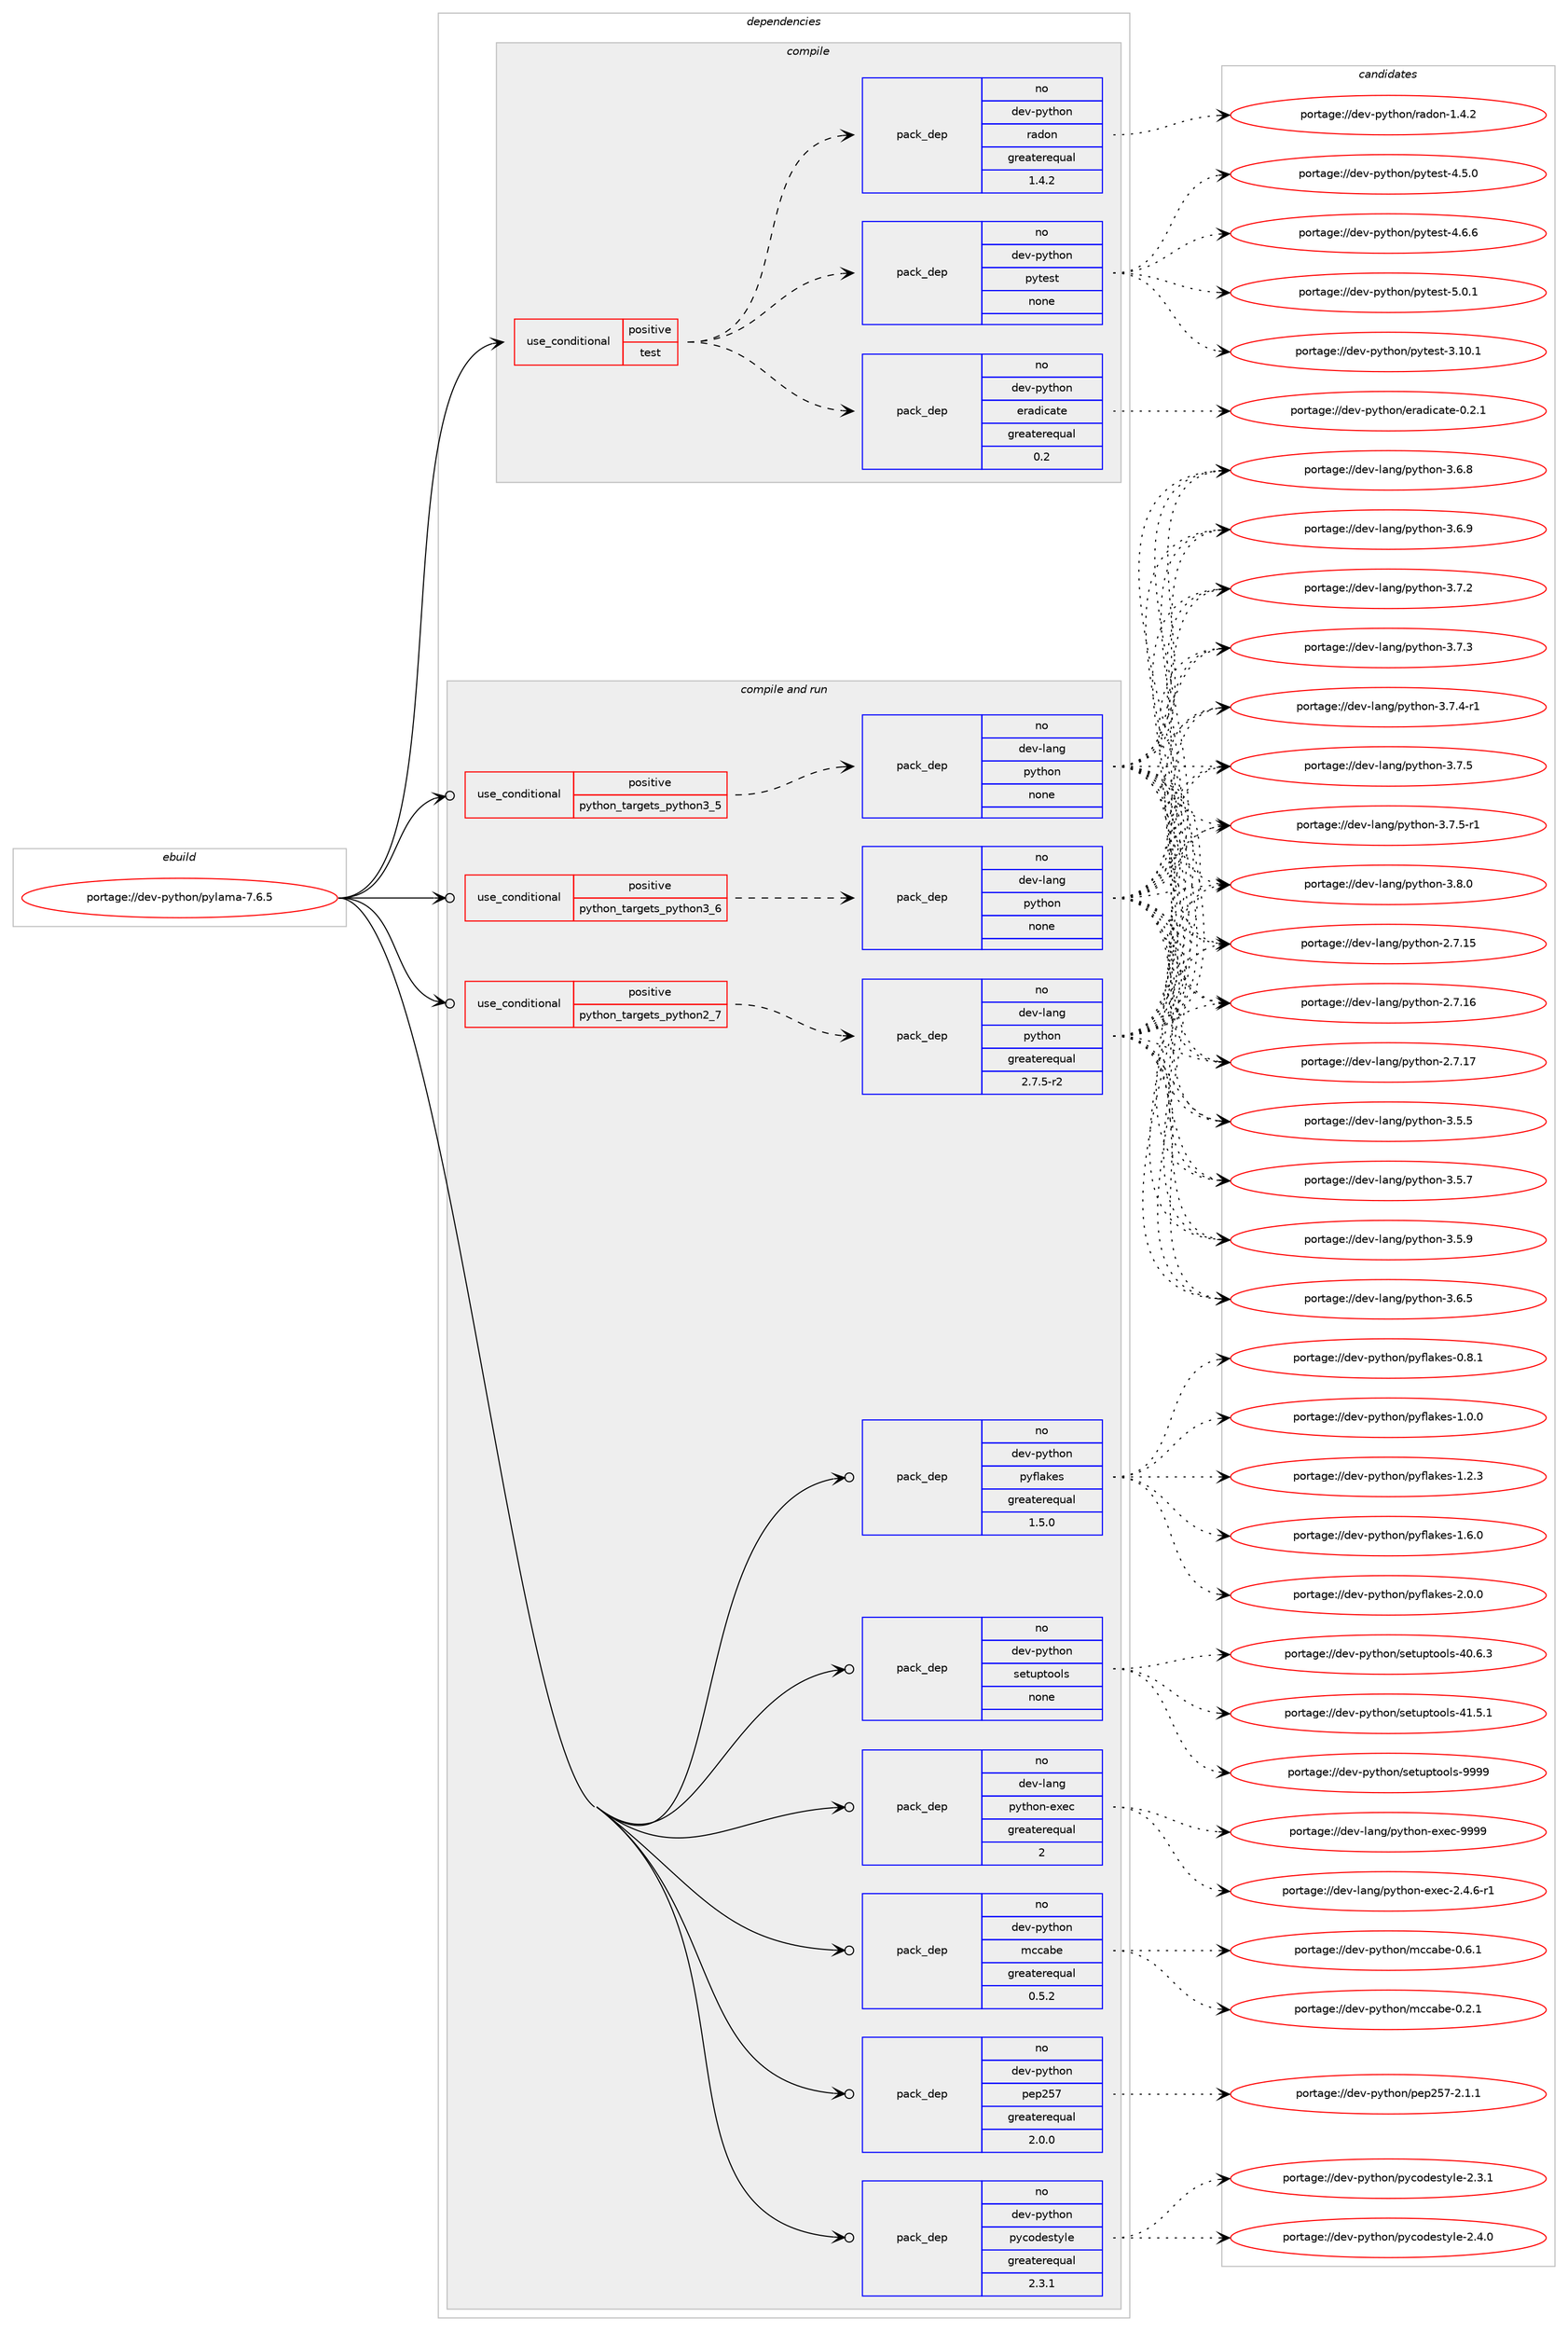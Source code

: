 digraph prolog {

# *************
# Graph options
# *************

newrank=true;
concentrate=true;
compound=true;
graph [rankdir=LR,fontname=Helvetica,fontsize=10,ranksep=1.5];#, ranksep=2.5, nodesep=0.2];
edge  [arrowhead=vee];
node  [fontname=Helvetica,fontsize=10];

# **********
# The ebuild
# **********

subgraph cluster_leftcol {
color=gray;
rank=same;
label=<<i>ebuild</i>>;
id [label="portage://dev-python/pylama-7.6.5", color=red, width=4, href="../dev-python/pylama-7.6.5.svg"];
}

# ****************
# The dependencies
# ****************

subgraph cluster_midcol {
color=gray;
label=<<i>dependencies</i>>;
subgraph cluster_compile {
fillcolor="#eeeeee";
style=filled;
label=<<i>compile</i>>;
subgraph cond35447 {
dependency161666 [label=<<TABLE BORDER="0" CELLBORDER="1" CELLSPACING="0" CELLPADDING="4"><TR><TD ROWSPAN="3" CELLPADDING="10">use_conditional</TD></TR><TR><TD>positive</TD></TR><TR><TD>test</TD></TR></TABLE>>, shape=none, color=red];
subgraph pack122851 {
dependency161667 [label=<<TABLE BORDER="0" CELLBORDER="1" CELLSPACING="0" CELLPADDING="4" WIDTH="220"><TR><TD ROWSPAN="6" CELLPADDING="30">pack_dep</TD></TR><TR><TD WIDTH="110">no</TD></TR><TR><TD>dev-python</TD></TR><TR><TD>eradicate</TD></TR><TR><TD>greaterequal</TD></TR><TR><TD>0.2</TD></TR></TABLE>>, shape=none, color=blue];
}
dependency161666:e -> dependency161667:w [weight=20,style="dashed",arrowhead="vee"];
subgraph pack122852 {
dependency161668 [label=<<TABLE BORDER="0" CELLBORDER="1" CELLSPACING="0" CELLPADDING="4" WIDTH="220"><TR><TD ROWSPAN="6" CELLPADDING="30">pack_dep</TD></TR><TR><TD WIDTH="110">no</TD></TR><TR><TD>dev-python</TD></TR><TR><TD>pytest</TD></TR><TR><TD>none</TD></TR><TR><TD></TD></TR></TABLE>>, shape=none, color=blue];
}
dependency161666:e -> dependency161668:w [weight=20,style="dashed",arrowhead="vee"];
subgraph pack122853 {
dependency161669 [label=<<TABLE BORDER="0" CELLBORDER="1" CELLSPACING="0" CELLPADDING="4" WIDTH="220"><TR><TD ROWSPAN="6" CELLPADDING="30">pack_dep</TD></TR><TR><TD WIDTH="110">no</TD></TR><TR><TD>dev-python</TD></TR><TR><TD>radon</TD></TR><TR><TD>greaterequal</TD></TR><TR><TD>1.4.2</TD></TR></TABLE>>, shape=none, color=blue];
}
dependency161666:e -> dependency161669:w [weight=20,style="dashed",arrowhead="vee"];
}
id:e -> dependency161666:w [weight=20,style="solid",arrowhead="vee"];
}
subgraph cluster_compileandrun {
fillcolor="#eeeeee";
style=filled;
label=<<i>compile and run</i>>;
subgraph cond35448 {
dependency161670 [label=<<TABLE BORDER="0" CELLBORDER="1" CELLSPACING="0" CELLPADDING="4"><TR><TD ROWSPAN="3" CELLPADDING="10">use_conditional</TD></TR><TR><TD>positive</TD></TR><TR><TD>python_targets_python2_7</TD></TR></TABLE>>, shape=none, color=red];
subgraph pack122854 {
dependency161671 [label=<<TABLE BORDER="0" CELLBORDER="1" CELLSPACING="0" CELLPADDING="4" WIDTH="220"><TR><TD ROWSPAN="6" CELLPADDING="30">pack_dep</TD></TR><TR><TD WIDTH="110">no</TD></TR><TR><TD>dev-lang</TD></TR><TR><TD>python</TD></TR><TR><TD>greaterequal</TD></TR><TR><TD>2.7.5-r2</TD></TR></TABLE>>, shape=none, color=blue];
}
dependency161670:e -> dependency161671:w [weight=20,style="dashed",arrowhead="vee"];
}
id:e -> dependency161670:w [weight=20,style="solid",arrowhead="odotvee"];
subgraph cond35449 {
dependency161672 [label=<<TABLE BORDER="0" CELLBORDER="1" CELLSPACING="0" CELLPADDING="4"><TR><TD ROWSPAN="3" CELLPADDING="10">use_conditional</TD></TR><TR><TD>positive</TD></TR><TR><TD>python_targets_python3_5</TD></TR></TABLE>>, shape=none, color=red];
subgraph pack122855 {
dependency161673 [label=<<TABLE BORDER="0" CELLBORDER="1" CELLSPACING="0" CELLPADDING="4" WIDTH="220"><TR><TD ROWSPAN="6" CELLPADDING="30">pack_dep</TD></TR><TR><TD WIDTH="110">no</TD></TR><TR><TD>dev-lang</TD></TR><TR><TD>python</TD></TR><TR><TD>none</TD></TR><TR><TD></TD></TR></TABLE>>, shape=none, color=blue];
}
dependency161672:e -> dependency161673:w [weight=20,style="dashed",arrowhead="vee"];
}
id:e -> dependency161672:w [weight=20,style="solid",arrowhead="odotvee"];
subgraph cond35450 {
dependency161674 [label=<<TABLE BORDER="0" CELLBORDER="1" CELLSPACING="0" CELLPADDING="4"><TR><TD ROWSPAN="3" CELLPADDING="10">use_conditional</TD></TR><TR><TD>positive</TD></TR><TR><TD>python_targets_python3_6</TD></TR></TABLE>>, shape=none, color=red];
subgraph pack122856 {
dependency161675 [label=<<TABLE BORDER="0" CELLBORDER="1" CELLSPACING="0" CELLPADDING="4" WIDTH="220"><TR><TD ROWSPAN="6" CELLPADDING="30">pack_dep</TD></TR><TR><TD WIDTH="110">no</TD></TR><TR><TD>dev-lang</TD></TR><TR><TD>python</TD></TR><TR><TD>none</TD></TR><TR><TD></TD></TR></TABLE>>, shape=none, color=blue];
}
dependency161674:e -> dependency161675:w [weight=20,style="dashed",arrowhead="vee"];
}
id:e -> dependency161674:w [weight=20,style="solid",arrowhead="odotvee"];
subgraph pack122857 {
dependency161676 [label=<<TABLE BORDER="0" CELLBORDER="1" CELLSPACING="0" CELLPADDING="4" WIDTH="220"><TR><TD ROWSPAN="6" CELLPADDING="30">pack_dep</TD></TR><TR><TD WIDTH="110">no</TD></TR><TR><TD>dev-lang</TD></TR><TR><TD>python-exec</TD></TR><TR><TD>greaterequal</TD></TR><TR><TD>2</TD></TR></TABLE>>, shape=none, color=blue];
}
id:e -> dependency161676:w [weight=20,style="solid",arrowhead="odotvee"];
subgraph pack122858 {
dependency161677 [label=<<TABLE BORDER="0" CELLBORDER="1" CELLSPACING="0" CELLPADDING="4" WIDTH="220"><TR><TD ROWSPAN="6" CELLPADDING="30">pack_dep</TD></TR><TR><TD WIDTH="110">no</TD></TR><TR><TD>dev-python</TD></TR><TR><TD>mccabe</TD></TR><TR><TD>greaterequal</TD></TR><TR><TD>0.5.2</TD></TR></TABLE>>, shape=none, color=blue];
}
id:e -> dependency161677:w [weight=20,style="solid",arrowhead="odotvee"];
subgraph pack122859 {
dependency161678 [label=<<TABLE BORDER="0" CELLBORDER="1" CELLSPACING="0" CELLPADDING="4" WIDTH="220"><TR><TD ROWSPAN="6" CELLPADDING="30">pack_dep</TD></TR><TR><TD WIDTH="110">no</TD></TR><TR><TD>dev-python</TD></TR><TR><TD>pep257</TD></TR><TR><TD>greaterequal</TD></TR><TR><TD>2.0.0</TD></TR></TABLE>>, shape=none, color=blue];
}
id:e -> dependency161678:w [weight=20,style="solid",arrowhead="odotvee"];
subgraph pack122860 {
dependency161679 [label=<<TABLE BORDER="0" CELLBORDER="1" CELLSPACING="0" CELLPADDING="4" WIDTH="220"><TR><TD ROWSPAN="6" CELLPADDING="30">pack_dep</TD></TR><TR><TD WIDTH="110">no</TD></TR><TR><TD>dev-python</TD></TR><TR><TD>pycodestyle</TD></TR><TR><TD>greaterequal</TD></TR><TR><TD>2.3.1</TD></TR></TABLE>>, shape=none, color=blue];
}
id:e -> dependency161679:w [weight=20,style="solid",arrowhead="odotvee"];
subgraph pack122861 {
dependency161680 [label=<<TABLE BORDER="0" CELLBORDER="1" CELLSPACING="0" CELLPADDING="4" WIDTH="220"><TR><TD ROWSPAN="6" CELLPADDING="30">pack_dep</TD></TR><TR><TD WIDTH="110">no</TD></TR><TR><TD>dev-python</TD></TR><TR><TD>pyflakes</TD></TR><TR><TD>greaterequal</TD></TR><TR><TD>1.5.0</TD></TR></TABLE>>, shape=none, color=blue];
}
id:e -> dependency161680:w [weight=20,style="solid",arrowhead="odotvee"];
subgraph pack122862 {
dependency161681 [label=<<TABLE BORDER="0" CELLBORDER="1" CELLSPACING="0" CELLPADDING="4" WIDTH="220"><TR><TD ROWSPAN="6" CELLPADDING="30">pack_dep</TD></TR><TR><TD WIDTH="110">no</TD></TR><TR><TD>dev-python</TD></TR><TR><TD>setuptools</TD></TR><TR><TD>none</TD></TR><TR><TD></TD></TR></TABLE>>, shape=none, color=blue];
}
id:e -> dependency161681:w [weight=20,style="solid",arrowhead="odotvee"];
}
subgraph cluster_run {
fillcolor="#eeeeee";
style=filled;
label=<<i>run</i>>;
}
}

# **************
# The candidates
# **************

subgraph cluster_choices {
rank=same;
color=gray;
label=<<i>candidates</i>>;

subgraph choice122851 {
color=black;
nodesep=1;
choiceportage1001011184511212111610411111047101114971001059997116101454846504649 [label="portage://dev-python/eradicate-0.2.1", color=red, width=4,href="../dev-python/eradicate-0.2.1.svg"];
dependency161667:e -> choiceportage1001011184511212111610411111047101114971001059997116101454846504649:w [style=dotted,weight="100"];
}
subgraph choice122852 {
color=black;
nodesep=1;
choiceportage100101118451121211161041111104711212111610111511645514649484649 [label="portage://dev-python/pytest-3.10.1", color=red, width=4,href="../dev-python/pytest-3.10.1.svg"];
choiceportage1001011184511212111610411111047112121116101115116455246534648 [label="portage://dev-python/pytest-4.5.0", color=red, width=4,href="../dev-python/pytest-4.5.0.svg"];
choiceportage1001011184511212111610411111047112121116101115116455246544654 [label="portage://dev-python/pytest-4.6.6", color=red, width=4,href="../dev-python/pytest-4.6.6.svg"];
choiceportage1001011184511212111610411111047112121116101115116455346484649 [label="portage://dev-python/pytest-5.0.1", color=red, width=4,href="../dev-python/pytest-5.0.1.svg"];
dependency161668:e -> choiceportage100101118451121211161041111104711212111610111511645514649484649:w [style=dotted,weight="100"];
dependency161668:e -> choiceportage1001011184511212111610411111047112121116101115116455246534648:w [style=dotted,weight="100"];
dependency161668:e -> choiceportage1001011184511212111610411111047112121116101115116455246544654:w [style=dotted,weight="100"];
dependency161668:e -> choiceportage1001011184511212111610411111047112121116101115116455346484649:w [style=dotted,weight="100"];
}
subgraph choice122853 {
color=black;
nodesep=1;
choiceportage100101118451121211161041111104711497100111110454946524650 [label="portage://dev-python/radon-1.4.2", color=red, width=4,href="../dev-python/radon-1.4.2.svg"];
dependency161669:e -> choiceportage100101118451121211161041111104711497100111110454946524650:w [style=dotted,weight="100"];
}
subgraph choice122854 {
color=black;
nodesep=1;
choiceportage10010111845108971101034711212111610411111045504655464953 [label="portage://dev-lang/python-2.7.15", color=red, width=4,href="../dev-lang/python-2.7.15.svg"];
choiceportage10010111845108971101034711212111610411111045504655464954 [label="portage://dev-lang/python-2.7.16", color=red, width=4,href="../dev-lang/python-2.7.16.svg"];
choiceportage10010111845108971101034711212111610411111045504655464955 [label="portage://dev-lang/python-2.7.17", color=red, width=4,href="../dev-lang/python-2.7.17.svg"];
choiceportage100101118451089711010347112121116104111110455146534653 [label="portage://dev-lang/python-3.5.5", color=red, width=4,href="../dev-lang/python-3.5.5.svg"];
choiceportage100101118451089711010347112121116104111110455146534655 [label="portage://dev-lang/python-3.5.7", color=red, width=4,href="../dev-lang/python-3.5.7.svg"];
choiceportage100101118451089711010347112121116104111110455146534657 [label="portage://dev-lang/python-3.5.9", color=red, width=4,href="../dev-lang/python-3.5.9.svg"];
choiceportage100101118451089711010347112121116104111110455146544653 [label="portage://dev-lang/python-3.6.5", color=red, width=4,href="../dev-lang/python-3.6.5.svg"];
choiceportage100101118451089711010347112121116104111110455146544656 [label="portage://dev-lang/python-3.6.8", color=red, width=4,href="../dev-lang/python-3.6.8.svg"];
choiceportage100101118451089711010347112121116104111110455146544657 [label="portage://dev-lang/python-3.6.9", color=red, width=4,href="../dev-lang/python-3.6.9.svg"];
choiceportage100101118451089711010347112121116104111110455146554650 [label="portage://dev-lang/python-3.7.2", color=red, width=4,href="../dev-lang/python-3.7.2.svg"];
choiceportage100101118451089711010347112121116104111110455146554651 [label="portage://dev-lang/python-3.7.3", color=red, width=4,href="../dev-lang/python-3.7.3.svg"];
choiceportage1001011184510897110103471121211161041111104551465546524511449 [label="portage://dev-lang/python-3.7.4-r1", color=red, width=4,href="../dev-lang/python-3.7.4-r1.svg"];
choiceportage100101118451089711010347112121116104111110455146554653 [label="portage://dev-lang/python-3.7.5", color=red, width=4,href="../dev-lang/python-3.7.5.svg"];
choiceportage1001011184510897110103471121211161041111104551465546534511449 [label="portage://dev-lang/python-3.7.5-r1", color=red, width=4,href="../dev-lang/python-3.7.5-r1.svg"];
choiceportage100101118451089711010347112121116104111110455146564648 [label="portage://dev-lang/python-3.8.0", color=red, width=4,href="../dev-lang/python-3.8.0.svg"];
dependency161671:e -> choiceportage10010111845108971101034711212111610411111045504655464953:w [style=dotted,weight="100"];
dependency161671:e -> choiceportage10010111845108971101034711212111610411111045504655464954:w [style=dotted,weight="100"];
dependency161671:e -> choiceportage10010111845108971101034711212111610411111045504655464955:w [style=dotted,weight="100"];
dependency161671:e -> choiceportage100101118451089711010347112121116104111110455146534653:w [style=dotted,weight="100"];
dependency161671:e -> choiceportage100101118451089711010347112121116104111110455146534655:w [style=dotted,weight="100"];
dependency161671:e -> choiceportage100101118451089711010347112121116104111110455146534657:w [style=dotted,weight="100"];
dependency161671:e -> choiceportage100101118451089711010347112121116104111110455146544653:w [style=dotted,weight="100"];
dependency161671:e -> choiceportage100101118451089711010347112121116104111110455146544656:w [style=dotted,weight="100"];
dependency161671:e -> choiceportage100101118451089711010347112121116104111110455146544657:w [style=dotted,weight="100"];
dependency161671:e -> choiceportage100101118451089711010347112121116104111110455146554650:w [style=dotted,weight="100"];
dependency161671:e -> choiceportage100101118451089711010347112121116104111110455146554651:w [style=dotted,weight="100"];
dependency161671:e -> choiceportage1001011184510897110103471121211161041111104551465546524511449:w [style=dotted,weight="100"];
dependency161671:e -> choiceportage100101118451089711010347112121116104111110455146554653:w [style=dotted,weight="100"];
dependency161671:e -> choiceportage1001011184510897110103471121211161041111104551465546534511449:w [style=dotted,weight="100"];
dependency161671:e -> choiceportage100101118451089711010347112121116104111110455146564648:w [style=dotted,weight="100"];
}
subgraph choice122855 {
color=black;
nodesep=1;
choiceportage10010111845108971101034711212111610411111045504655464953 [label="portage://dev-lang/python-2.7.15", color=red, width=4,href="../dev-lang/python-2.7.15.svg"];
choiceportage10010111845108971101034711212111610411111045504655464954 [label="portage://dev-lang/python-2.7.16", color=red, width=4,href="../dev-lang/python-2.7.16.svg"];
choiceportage10010111845108971101034711212111610411111045504655464955 [label="portage://dev-lang/python-2.7.17", color=red, width=4,href="../dev-lang/python-2.7.17.svg"];
choiceportage100101118451089711010347112121116104111110455146534653 [label="portage://dev-lang/python-3.5.5", color=red, width=4,href="../dev-lang/python-3.5.5.svg"];
choiceportage100101118451089711010347112121116104111110455146534655 [label="portage://dev-lang/python-3.5.7", color=red, width=4,href="../dev-lang/python-3.5.7.svg"];
choiceportage100101118451089711010347112121116104111110455146534657 [label="portage://dev-lang/python-3.5.9", color=red, width=4,href="../dev-lang/python-3.5.9.svg"];
choiceportage100101118451089711010347112121116104111110455146544653 [label="portage://dev-lang/python-3.6.5", color=red, width=4,href="../dev-lang/python-3.6.5.svg"];
choiceportage100101118451089711010347112121116104111110455146544656 [label="portage://dev-lang/python-3.6.8", color=red, width=4,href="../dev-lang/python-3.6.8.svg"];
choiceportage100101118451089711010347112121116104111110455146544657 [label="portage://dev-lang/python-3.6.9", color=red, width=4,href="../dev-lang/python-3.6.9.svg"];
choiceportage100101118451089711010347112121116104111110455146554650 [label="portage://dev-lang/python-3.7.2", color=red, width=4,href="../dev-lang/python-3.7.2.svg"];
choiceportage100101118451089711010347112121116104111110455146554651 [label="portage://dev-lang/python-3.7.3", color=red, width=4,href="../dev-lang/python-3.7.3.svg"];
choiceportage1001011184510897110103471121211161041111104551465546524511449 [label="portage://dev-lang/python-3.7.4-r1", color=red, width=4,href="../dev-lang/python-3.7.4-r1.svg"];
choiceportage100101118451089711010347112121116104111110455146554653 [label="portage://dev-lang/python-3.7.5", color=red, width=4,href="../dev-lang/python-3.7.5.svg"];
choiceportage1001011184510897110103471121211161041111104551465546534511449 [label="portage://dev-lang/python-3.7.5-r1", color=red, width=4,href="../dev-lang/python-3.7.5-r1.svg"];
choiceportage100101118451089711010347112121116104111110455146564648 [label="portage://dev-lang/python-3.8.0", color=red, width=4,href="../dev-lang/python-3.8.0.svg"];
dependency161673:e -> choiceportage10010111845108971101034711212111610411111045504655464953:w [style=dotted,weight="100"];
dependency161673:e -> choiceportage10010111845108971101034711212111610411111045504655464954:w [style=dotted,weight="100"];
dependency161673:e -> choiceportage10010111845108971101034711212111610411111045504655464955:w [style=dotted,weight="100"];
dependency161673:e -> choiceportage100101118451089711010347112121116104111110455146534653:w [style=dotted,weight="100"];
dependency161673:e -> choiceportage100101118451089711010347112121116104111110455146534655:w [style=dotted,weight="100"];
dependency161673:e -> choiceportage100101118451089711010347112121116104111110455146534657:w [style=dotted,weight="100"];
dependency161673:e -> choiceportage100101118451089711010347112121116104111110455146544653:w [style=dotted,weight="100"];
dependency161673:e -> choiceportage100101118451089711010347112121116104111110455146544656:w [style=dotted,weight="100"];
dependency161673:e -> choiceportage100101118451089711010347112121116104111110455146544657:w [style=dotted,weight="100"];
dependency161673:e -> choiceportage100101118451089711010347112121116104111110455146554650:w [style=dotted,weight="100"];
dependency161673:e -> choiceportage100101118451089711010347112121116104111110455146554651:w [style=dotted,weight="100"];
dependency161673:e -> choiceportage1001011184510897110103471121211161041111104551465546524511449:w [style=dotted,weight="100"];
dependency161673:e -> choiceportage100101118451089711010347112121116104111110455146554653:w [style=dotted,weight="100"];
dependency161673:e -> choiceportage1001011184510897110103471121211161041111104551465546534511449:w [style=dotted,weight="100"];
dependency161673:e -> choiceportage100101118451089711010347112121116104111110455146564648:w [style=dotted,weight="100"];
}
subgraph choice122856 {
color=black;
nodesep=1;
choiceportage10010111845108971101034711212111610411111045504655464953 [label="portage://dev-lang/python-2.7.15", color=red, width=4,href="../dev-lang/python-2.7.15.svg"];
choiceportage10010111845108971101034711212111610411111045504655464954 [label="portage://dev-lang/python-2.7.16", color=red, width=4,href="../dev-lang/python-2.7.16.svg"];
choiceportage10010111845108971101034711212111610411111045504655464955 [label="portage://dev-lang/python-2.7.17", color=red, width=4,href="../dev-lang/python-2.7.17.svg"];
choiceportage100101118451089711010347112121116104111110455146534653 [label="portage://dev-lang/python-3.5.5", color=red, width=4,href="../dev-lang/python-3.5.5.svg"];
choiceportage100101118451089711010347112121116104111110455146534655 [label="portage://dev-lang/python-3.5.7", color=red, width=4,href="../dev-lang/python-3.5.7.svg"];
choiceportage100101118451089711010347112121116104111110455146534657 [label="portage://dev-lang/python-3.5.9", color=red, width=4,href="../dev-lang/python-3.5.9.svg"];
choiceportage100101118451089711010347112121116104111110455146544653 [label="portage://dev-lang/python-3.6.5", color=red, width=4,href="../dev-lang/python-3.6.5.svg"];
choiceportage100101118451089711010347112121116104111110455146544656 [label="portage://dev-lang/python-3.6.8", color=red, width=4,href="../dev-lang/python-3.6.8.svg"];
choiceportage100101118451089711010347112121116104111110455146544657 [label="portage://dev-lang/python-3.6.9", color=red, width=4,href="../dev-lang/python-3.6.9.svg"];
choiceportage100101118451089711010347112121116104111110455146554650 [label="portage://dev-lang/python-3.7.2", color=red, width=4,href="../dev-lang/python-3.7.2.svg"];
choiceportage100101118451089711010347112121116104111110455146554651 [label="portage://dev-lang/python-3.7.3", color=red, width=4,href="../dev-lang/python-3.7.3.svg"];
choiceportage1001011184510897110103471121211161041111104551465546524511449 [label="portage://dev-lang/python-3.7.4-r1", color=red, width=4,href="../dev-lang/python-3.7.4-r1.svg"];
choiceportage100101118451089711010347112121116104111110455146554653 [label="portage://dev-lang/python-3.7.5", color=red, width=4,href="../dev-lang/python-3.7.5.svg"];
choiceportage1001011184510897110103471121211161041111104551465546534511449 [label="portage://dev-lang/python-3.7.5-r1", color=red, width=4,href="../dev-lang/python-3.7.5-r1.svg"];
choiceportage100101118451089711010347112121116104111110455146564648 [label="portage://dev-lang/python-3.8.0", color=red, width=4,href="../dev-lang/python-3.8.0.svg"];
dependency161675:e -> choiceportage10010111845108971101034711212111610411111045504655464953:w [style=dotted,weight="100"];
dependency161675:e -> choiceportage10010111845108971101034711212111610411111045504655464954:w [style=dotted,weight="100"];
dependency161675:e -> choiceportage10010111845108971101034711212111610411111045504655464955:w [style=dotted,weight="100"];
dependency161675:e -> choiceportage100101118451089711010347112121116104111110455146534653:w [style=dotted,weight="100"];
dependency161675:e -> choiceportage100101118451089711010347112121116104111110455146534655:w [style=dotted,weight="100"];
dependency161675:e -> choiceportage100101118451089711010347112121116104111110455146534657:w [style=dotted,weight="100"];
dependency161675:e -> choiceportage100101118451089711010347112121116104111110455146544653:w [style=dotted,weight="100"];
dependency161675:e -> choiceportage100101118451089711010347112121116104111110455146544656:w [style=dotted,weight="100"];
dependency161675:e -> choiceportage100101118451089711010347112121116104111110455146544657:w [style=dotted,weight="100"];
dependency161675:e -> choiceportage100101118451089711010347112121116104111110455146554650:w [style=dotted,weight="100"];
dependency161675:e -> choiceportage100101118451089711010347112121116104111110455146554651:w [style=dotted,weight="100"];
dependency161675:e -> choiceportage1001011184510897110103471121211161041111104551465546524511449:w [style=dotted,weight="100"];
dependency161675:e -> choiceportage100101118451089711010347112121116104111110455146554653:w [style=dotted,weight="100"];
dependency161675:e -> choiceportage1001011184510897110103471121211161041111104551465546534511449:w [style=dotted,weight="100"];
dependency161675:e -> choiceportage100101118451089711010347112121116104111110455146564648:w [style=dotted,weight="100"];
}
subgraph choice122857 {
color=black;
nodesep=1;
choiceportage10010111845108971101034711212111610411111045101120101994550465246544511449 [label="portage://dev-lang/python-exec-2.4.6-r1", color=red, width=4,href="../dev-lang/python-exec-2.4.6-r1.svg"];
choiceportage10010111845108971101034711212111610411111045101120101994557575757 [label="portage://dev-lang/python-exec-9999", color=red, width=4,href="../dev-lang/python-exec-9999.svg"];
dependency161676:e -> choiceportage10010111845108971101034711212111610411111045101120101994550465246544511449:w [style=dotted,weight="100"];
dependency161676:e -> choiceportage10010111845108971101034711212111610411111045101120101994557575757:w [style=dotted,weight="100"];
}
subgraph choice122858 {
color=black;
nodesep=1;
choiceportage100101118451121211161041111104710999999798101454846504649 [label="portage://dev-python/mccabe-0.2.1", color=red, width=4,href="../dev-python/mccabe-0.2.1.svg"];
choiceportage100101118451121211161041111104710999999798101454846544649 [label="portage://dev-python/mccabe-0.6.1", color=red, width=4,href="../dev-python/mccabe-0.6.1.svg"];
dependency161677:e -> choiceportage100101118451121211161041111104710999999798101454846504649:w [style=dotted,weight="100"];
dependency161677:e -> choiceportage100101118451121211161041111104710999999798101454846544649:w [style=dotted,weight="100"];
}
subgraph choice122859 {
color=black;
nodesep=1;
choiceportage1001011184511212111610411111047112101112505355455046494649 [label="portage://dev-python/pep257-2.1.1", color=red, width=4,href="../dev-python/pep257-2.1.1.svg"];
dependency161678:e -> choiceportage1001011184511212111610411111047112101112505355455046494649:w [style=dotted,weight="100"];
}
subgraph choice122860 {
color=black;
nodesep=1;
choiceportage100101118451121211161041111104711212199111100101115116121108101455046514649 [label="portage://dev-python/pycodestyle-2.3.1", color=red, width=4,href="../dev-python/pycodestyle-2.3.1.svg"];
choiceportage100101118451121211161041111104711212199111100101115116121108101455046524648 [label="portage://dev-python/pycodestyle-2.4.0", color=red, width=4,href="../dev-python/pycodestyle-2.4.0.svg"];
dependency161679:e -> choiceportage100101118451121211161041111104711212199111100101115116121108101455046514649:w [style=dotted,weight="100"];
dependency161679:e -> choiceportage100101118451121211161041111104711212199111100101115116121108101455046524648:w [style=dotted,weight="100"];
}
subgraph choice122861 {
color=black;
nodesep=1;
choiceportage100101118451121211161041111104711212110210897107101115454846564649 [label="portage://dev-python/pyflakes-0.8.1", color=red, width=4,href="../dev-python/pyflakes-0.8.1.svg"];
choiceportage100101118451121211161041111104711212110210897107101115454946484648 [label="portage://dev-python/pyflakes-1.0.0", color=red, width=4,href="../dev-python/pyflakes-1.0.0.svg"];
choiceportage100101118451121211161041111104711212110210897107101115454946504651 [label="portage://dev-python/pyflakes-1.2.3", color=red, width=4,href="../dev-python/pyflakes-1.2.3.svg"];
choiceportage100101118451121211161041111104711212110210897107101115454946544648 [label="portage://dev-python/pyflakes-1.6.0", color=red, width=4,href="../dev-python/pyflakes-1.6.0.svg"];
choiceportage100101118451121211161041111104711212110210897107101115455046484648 [label="portage://dev-python/pyflakes-2.0.0", color=red, width=4,href="../dev-python/pyflakes-2.0.0.svg"];
dependency161680:e -> choiceportage100101118451121211161041111104711212110210897107101115454846564649:w [style=dotted,weight="100"];
dependency161680:e -> choiceportage100101118451121211161041111104711212110210897107101115454946484648:w [style=dotted,weight="100"];
dependency161680:e -> choiceportage100101118451121211161041111104711212110210897107101115454946504651:w [style=dotted,weight="100"];
dependency161680:e -> choiceportage100101118451121211161041111104711212110210897107101115454946544648:w [style=dotted,weight="100"];
dependency161680:e -> choiceportage100101118451121211161041111104711212110210897107101115455046484648:w [style=dotted,weight="100"];
}
subgraph choice122862 {
color=black;
nodesep=1;
choiceportage100101118451121211161041111104711510111611711211611111110811545524846544651 [label="portage://dev-python/setuptools-40.6.3", color=red, width=4,href="../dev-python/setuptools-40.6.3.svg"];
choiceportage100101118451121211161041111104711510111611711211611111110811545524946534649 [label="portage://dev-python/setuptools-41.5.1", color=red, width=4,href="../dev-python/setuptools-41.5.1.svg"];
choiceportage10010111845112121116104111110471151011161171121161111111081154557575757 [label="portage://dev-python/setuptools-9999", color=red, width=4,href="../dev-python/setuptools-9999.svg"];
dependency161681:e -> choiceportage100101118451121211161041111104711510111611711211611111110811545524846544651:w [style=dotted,weight="100"];
dependency161681:e -> choiceportage100101118451121211161041111104711510111611711211611111110811545524946534649:w [style=dotted,weight="100"];
dependency161681:e -> choiceportage10010111845112121116104111110471151011161171121161111111081154557575757:w [style=dotted,weight="100"];
}
}

}
